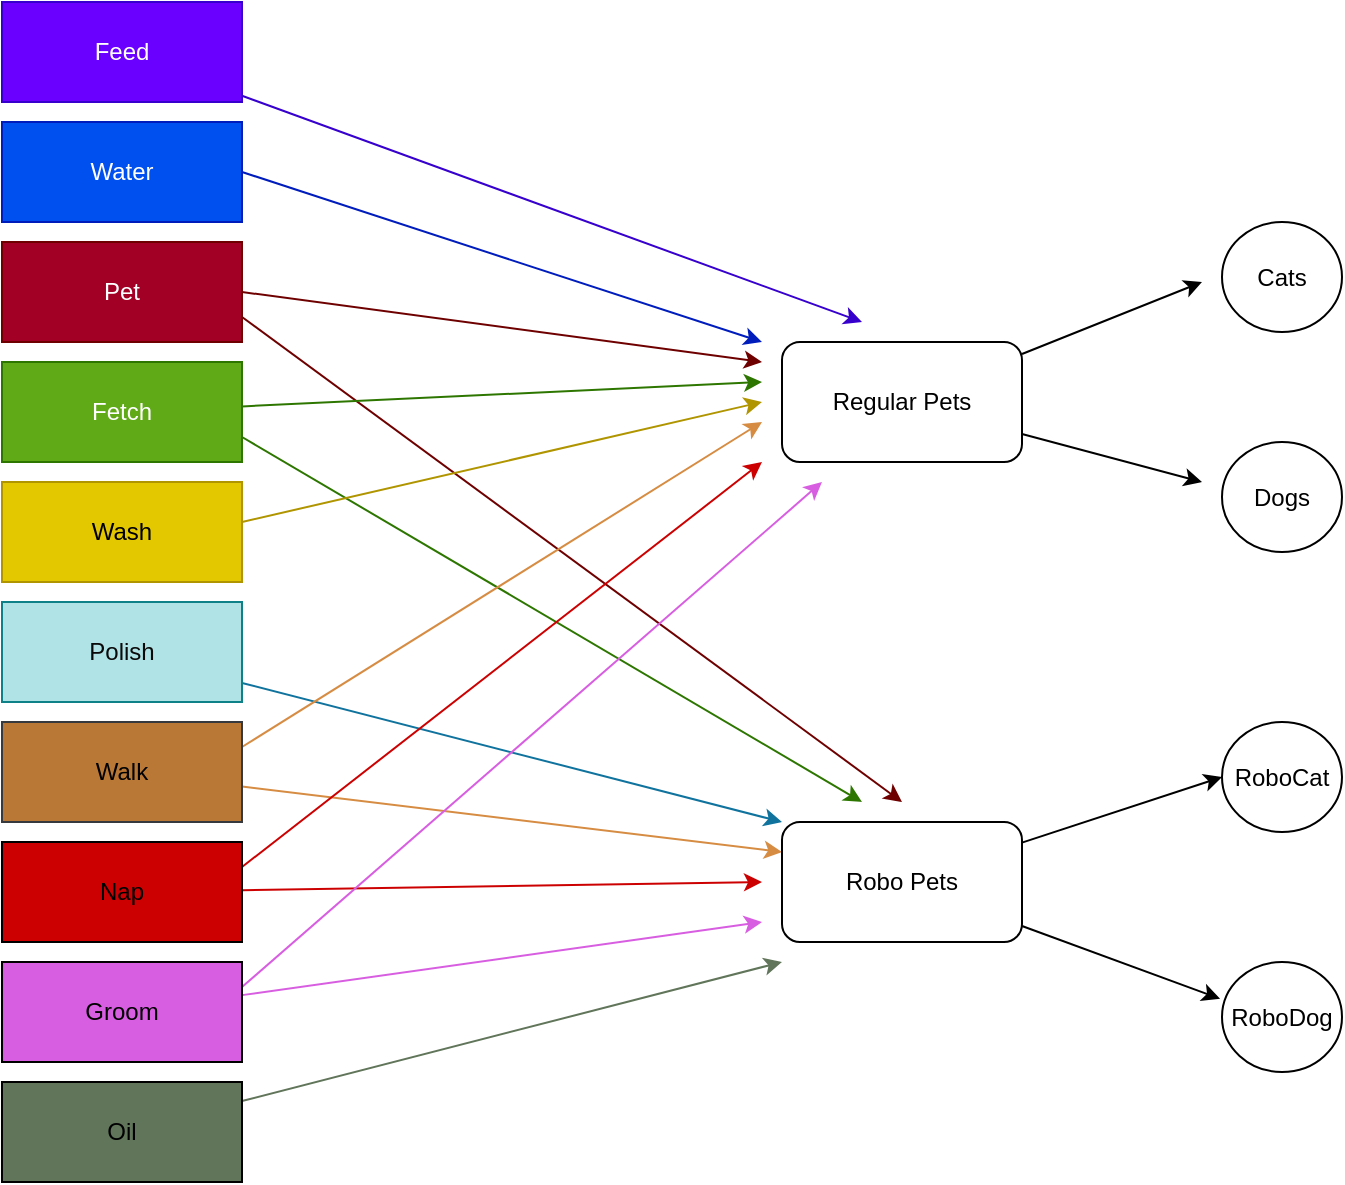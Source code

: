 <mxfile>
    <diagram id="H6sOuZJ6XLJVga58SVFZ" name="Page-1">
        <mxGraphModel dx="843" dy="619" grid="1" gridSize="10" guides="1" tooltips="1" connect="1" arrows="1" fold="1" page="1" pageScale="1" pageWidth="850" pageHeight="1100" math="0" shadow="0">
            <root>
                <mxCell id="0"/>
                <mxCell id="1" parent="0"/>
                <mxCell id="18" style="edgeStyle=none;html=1;fillColor=#6a00ff;strokeColor=#3700CC;" edge="1" parent="1" source="2">
                    <mxGeometry relative="1" as="geometry">
                        <mxPoint x="440" y="170" as="targetPoint"/>
                    </mxGeometry>
                </mxCell>
                <mxCell id="2" value="Feed" style="whiteSpace=wrap;html=1;fillColor=#6a00ff;fontColor=#ffffff;strokeColor=#3700CC;" vertex="1" parent="1">
                    <mxGeometry x="10" y="10" width="120" height="50" as="geometry"/>
                </mxCell>
                <mxCell id="19" style="edgeStyle=none;html=1;exitX=1;exitY=0.5;exitDx=0;exitDy=0;fillColor=#0050ef;strokeColor=#001DBC;" edge="1" parent="1" source="3">
                    <mxGeometry relative="1" as="geometry">
                        <mxPoint x="390" y="180" as="targetPoint"/>
                    </mxGeometry>
                </mxCell>
                <mxCell id="3" value="Water" style="whiteSpace=wrap;html=1;fillColor=#0050ef;fontColor=#ffffff;strokeColor=#001DBC;" vertex="1" parent="1">
                    <mxGeometry x="10" y="70" width="120" height="50" as="geometry"/>
                </mxCell>
                <mxCell id="20" style="edgeStyle=none;html=1;exitX=1;exitY=0.5;exitDx=0;exitDy=0;fillColor=#a20025;strokeColor=#6F0000;" edge="1" parent="1" source="4">
                    <mxGeometry relative="1" as="geometry">
                        <mxPoint x="390" y="190" as="targetPoint"/>
                    </mxGeometry>
                </mxCell>
                <mxCell id="21" style="edgeStyle=none;html=1;exitX=1;exitY=0.75;exitDx=0;exitDy=0;fillColor=#a20025;strokeColor=#6F0000;" edge="1" parent="1" source="4">
                    <mxGeometry relative="1" as="geometry">
                        <mxPoint x="460" y="410" as="targetPoint"/>
                    </mxGeometry>
                </mxCell>
                <mxCell id="4" value="Pet" style="whiteSpace=wrap;html=1;fillColor=#a20025;fontColor=#ffffff;strokeColor=#6F0000;" vertex="1" parent="1">
                    <mxGeometry x="10" y="130" width="120" height="50" as="geometry"/>
                </mxCell>
                <mxCell id="23" style="edgeStyle=none;html=1;fillColor=#60a917;strokeColor=#2D7600;" edge="1" parent="1" source="5">
                    <mxGeometry relative="1" as="geometry">
                        <mxPoint x="390" y="200" as="targetPoint"/>
                    </mxGeometry>
                </mxCell>
                <mxCell id="24" style="edgeStyle=none;html=1;exitX=1;exitY=0.75;exitDx=0;exitDy=0;fillColor=#60a917;strokeColor=#2D7600;" edge="1" parent="1" source="5">
                    <mxGeometry relative="1" as="geometry">
                        <mxPoint x="440" y="410" as="targetPoint"/>
                    </mxGeometry>
                </mxCell>
                <mxCell id="5" value="Fetch" style="whiteSpace=wrap;html=1;fillColor=#60a917;fontColor=#ffffff;strokeColor=#2D7600;" vertex="1" parent="1">
                    <mxGeometry x="10" y="190" width="120" height="50" as="geometry"/>
                </mxCell>
                <mxCell id="25" style="edgeStyle=none;html=1;fillColor=#e3c800;strokeColor=#B09500;" edge="1" parent="1">
                    <mxGeometry relative="1" as="geometry">
                        <mxPoint x="390" y="210" as="targetPoint"/>
                        <mxPoint x="130" y="270" as="sourcePoint"/>
                    </mxGeometry>
                </mxCell>
                <mxCell id="6" value="Wash" style="whiteSpace=wrap;html=1;fillColor=#e3c800;fontColor=#000000;strokeColor=#B09500;" vertex="1" parent="1">
                    <mxGeometry x="10" y="250" width="120" height="50" as="geometry"/>
                </mxCell>
                <mxCell id="26" style="edgeStyle=none;html=1;entryX=0;entryY=0;entryDx=0;entryDy=0;fillColor=#b1ddf0;strokeColor=#10739e;" edge="1" parent="1" source="7" target="13">
                    <mxGeometry relative="1" as="geometry"/>
                </mxCell>
                <mxCell id="7" value="Polish" style="whiteSpace=wrap;html=1;fillColor=#b0e3e6;strokeColor=#0e8088;fontColor=#0b0a0a;" vertex="1" parent="1">
                    <mxGeometry x="10" y="310" width="120" height="50" as="geometry"/>
                </mxCell>
                <mxCell id="27" style="edgeStyle=none;html=1;exitX=1;exitY=0.25;exitDx=0;exitDy=0;fillColor=#fff2cc;strokeColor=#D68C42;gradientColor=#ffd966;" edge="1" parent="1" source="8">
                    <mxGeometry relative="1" as="geometry">
                        <mxPoint x="390" y="220" as="targetPoint"/>
                    </mxGeometry>
                </mxCell>
                <mxCell id="28" style="edgeStyle=none;html=1;entryX=0;entryY=0.25;entryDx=0;entryDy=0;fillColor=#ffcc99;strokeColor=#D68C42;" edge="1" parent="1" source="8" target="13">
                    <mxGeometry relative="1" as="geometry"/>
                </mxCell>
                <mxCell id="8" value="Walk" style="whiteSpace=wrap;html=1;fillColor=#ba7836;strokeColor=#36393d;" vertex="1" parent="1">
                    <mxGeometry x="10" y="370" width="120" height="50" as="geometry"/>
                </mxCell>
                <mxCell id="29" style="edgeStyle=none;html=1;exitX=1;exitY=0.25;exitDx=0;exitDy=0;strokeColor=#CC0000;" edge="1" parent="1" source="9">
                    <mxGeometry relative="1" as="geometry">
                        <mxPoint x="390" y="240" as="targetPoint"/>
                    </mxGeometry>
                </mxCell>
                <mxCell id="30" style="edgeStyle=none;html=1;strokeColor=#CC0000;" edge="1" parent="1" source="9">
                    <mxGeometry relative="1" as="geometry">
                        <mxPoint x="390" y="450" as="targetPoint"/>
                    </mxGeometry>
                </mxCell>
                <mxCell id="9" value="Nap" style="whiteSpace=wrap;html=1;fillColor=#CC0000;" vertex="1" parent="1">
                    <mxGeometry x="10" y="430" width="120" height="50" as="geometry"/>
                </mxCell>
                <mxCell id="31" style="edgeStyle=none;html=1;exitX=1;exitY=0.25;exitDx=0;exitDy=0;strokeColor=#D85EE1;" edge="1" parent="1" source="10">
                    <mxGeometry relative="1" as="geometry">
                        <mxPoint x="420" y="250" as="targetPoint"/>
                    </mxGeometry>
                </mxCell>
                <mxCell id="32" style="edgeStyle=none;html=1;strokeColor=#D85EE1;" edge="1" parent="1" source="10">
                    <mxGeometry relative="1" as="geometry">
                        <mxPoint x="390" y="470" as="targetPoint"/>
                    </mxGeometry>
                </mxCell>
                <mxCell id="10" value="Groom" style="whiteSpace=wrap;html=1;fillColor=#D85EE1;" vertex="1" parent="1">
                    <mxGeometry x="10" y="490" width="120" height="50" as="geometry"/>
                </mxCell>
                <mxCell id="33" style="edgeStyle=none;html=1;strokeColor=#61755A;" edge="1" parent="1" source="11">
                    <mxGeometry relative="1" as="geometry">
                        <mxPoint x="400" y="490" as="targetPoint"/>
                    </mxGeometry>
                </mxCell>
                <mxCell id="11" value="Oil" style="whiteSpace=wrap;html=1;fillColor=#61755A;" vertex="1" parent="1">
                    <mxGeometry x="10" y="550" width="120" height="50" as="geometry"/>
                </mxCell>
                <mxCell id="34" style="edgeStyle=none;html=1;" edge="1" parent="1" source="12">
                    <mxGeometry relative="1" as="geometry">
                        <mxPoint x="610" y="150" as="targetPoint"/>
                    </mxGeometry>
                </mxCell>
                <mxCell id="35" style="edgeStyle=none;html=1;" edge="1" parent="1" source="12">
                    <mxGeometry relative="1" as="geometry">
                        <mxPoint x="610" y="250" as="targetPoint"/>
                    </mxGeometry>
                </mxCell>
                <mxCell id="12" value="Regular Pets" style="rounded=1;whiteSpace=wrap;html=1;" vertex="1" parent="1">
                    <mxGeometry x="400" y="180" width="120" height="60" as="geometry"/>
                </mxCell>
                <mxCell id="36" style="edgeStyle=none;html=1;entryX=0;entryY=0.5;entryDx=0;entryDy=0;" edge="1" parent="1" source="13" target="17">
                    <mxGeometry relative="1" as="geometry"/>
                </mxCell>
                <mxCell id="37" style="edgeStyle=none;html=1;entryX=-0.016;entryY=0.334;entryDx=0;entryDy=0;entryPerimeter=0;" edge="1" parent="1" source="13" target="16">
                    <mxGeometry relative="1" as="geometry"/>
                </mxCell>
                <mxCell id="13" value="Robo Pets" style="rounded=1;whiteSpace=wrap;html=1;" vertex="1" parent="1">
                    <mxGeometry x="400" y="420" width="120" height="60" as="geometry"/>
                </mxCell>
                <mxCell id="14" value="Cats" style="ellipse;whiteSpace=wrap;html=1;" vertex="1" parent="1">
                    <mxGeometry x="620" y="120" width="60" height="55" as="geometry"/>
                </mxCell>
                <mxCell id="15" value="Dogs" style="ellipse;whiteSpace=wrap;html=1;" vertex="1" parent="1">
                    <mxGeometry x="620" y="230" width="60" height="55" as="geometry"/>
                </mxCell>
                <mxCell id="16" value="RoboDog" style="ellipse;whiteSpace=wrap;html=1;" vertex="1" parent="1">
                    <mxGeometry x="620" y="490" width="60" height="55" as="geometry"/>
                </mxCell>
                <mxCell id="17" value="RoboCat" style="ellipse;whiteSpace=wrap;html=1;" vertex="1" parent="1">
                    <mxGeometry x="620" y="370" width="60" height="55" as="geometry"/>
                </mxCell>
            </root>
        </mxGraphModel>
    </diagram>
</mxfile>